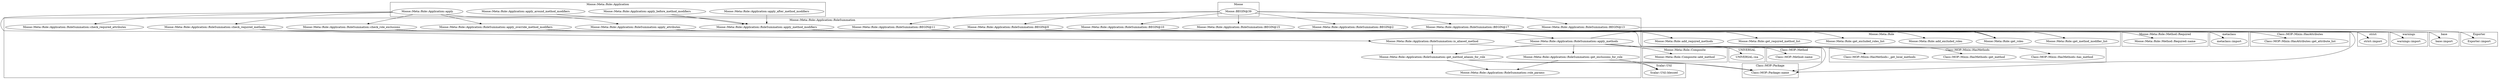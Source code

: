 digraph {
graph [overlap=false]
subgraph cluster_Moose_Meta_Role_Composite {
	label="Moose::Meta::Role::Composite";
	"Moose::Meta::Role::Composite::add_method";
}
subgraph cluster_warnings {
	label="warnings";
	"warnings::import";
}
subgraph cluster_Class_MOP_Mixin_HasMethods {
	label="Class::MOP::Mixin::HasMethods";
	"Class::MOP::Mixin::HasMethods::has_method";
	"Class::MOP::Mixin::HasMethods::get_method";
	"Class::MOP::Mixin::HasMethods::_get_local_methods";
}
subgraph cluster_Moose_Meta_Role {
	label="Moose::Meta::Role";
	"Moose::Meta::Role::get_method_modifier_list";
	"Moose::Meta::Role::get_required_method_list";
	"Moose::Meta::Role::get_excluded_roles_list";
	"Moose::Meta::Role::get_roles";
	"Moose::Meta::Role::add_excluded_roles";
	"Moose::Meta::Role::add_required_methods";
}
subgraph cluster_Moose {
	label="Moose";
	"Moose::BEGIN@39";
}
subgraph cluster_Moose_Meta_Role_Application_RoleSummation {
	label="Moose::Meta::Role::Application::RoleSummation";
	"Moose::Meta::Role::Application::RoleSummation::check_required_methods";
	"Moose::Meta::Role::Application::RoleSummation::BEGIN@11";
	"Moose::Meta::Role::Application::RoleSummation::apply_attributes";
	"Moose::Meta::Role::Application::RoleSummation::check_required_attributes";
	"Moose::Meta::Role::Application::RoleSummation::check_role_exclusions";
	"Moose::Meta::Role::Application::RoleSummation::apply_method_modifiers";
	"Moose::Meta::Role::Application::RoleSummation::apply_override_method_modifiers";
	"Moose::Meta::Role::Application::RoleSummation::BEGIN@9";
	"Moose::Meta::Role::Application::RoleSummation::apply_methods";
	"Moose::Meta::Role::Application::RoleSummation::get_exclusions_for_role";
	"Moose::Meta::Role::Application::RoleSummation::BEGIN@10";
	"Moose::Meta::Role::Application::RoleSummation::get_method_aliases_for_role";
	"Moose::Meta::Role::Application::RoleSummation::is_aliased_method";
	"Moose::Meta::Role::Application::RoleSummation::BEGIN@17";
	"Moose::Meta::Role::Application::RoleSummation::role_params";
	"Moose::Meta::Role::Application::RoleSummation::BEGIN@13";
	"Moose::Meta::Role::Application::RoleSummation::BEGIN@2";
	"Moose::Meta::Role::Application::RoleSummation::BEGIN@15";
}
subgraph cluster_metaclass {
	label="metaclass";
	"metaclass::import";
}
subgraph cluster_Scalar_Util {
	label="Scalar::Util";
	"Scalar::Util::blessed";
}
subgraph cluster_UNIVERSAL {
	label="UNIVERSAL";
	"UNIVERSAL::isa";
}
subgraph cluster_base {
	label="base";
	"base::import";
}
subgraph cluster_strict {
	label="strict";
	"strict::import";
}
subgraph cluster_Exporter {
	label="Exporter";
	"Exporter::import";
}
subgraph cluster_Class_MOP_Package {
	label="Class::MOP::Package";
	"Class::MOP::Package::name";
}
subgraph cluster_Moose_Meta_Role_Method_Required {
	label="Moose::Meta::Role::Method::Required";
	"Moose::Meta::Role::Method::Required::name";
}
subgraph cluster_Class_MOP_Mixin_HasAttributes {
	label="Class::MOP::Mixin::HasAttributes";
	"Class::MOP::Mixin::HasAttributes::get_attribute_list";
}
subgraph cluster_Class_MOP_Method {
	label="Class::MOP::Method";
	"Class::MOP::Method::name";
}
subgraph cluster_Moose_Meta_Role_Application {
	label="Moose::Meta::Role::Application";
	"Moose::Meta::Role::Application::apply_before_method_modifiers";
	"Moose::Meta::Role::Application::apply_around_method_modifiers";
	"Moose::Meta::Role::Application::apply_after_method_modifiers";
	"Moose::Meta::Role::Application::apply";
}
"Moose::Meta::Role::Application::RoleSummation::BEGIN@13" -> "Exporter::import";
"Moose::BEGIN@39" -> "Moose::Meta::Role::Application::RoleSummation::BEGIN@13";
"Moose::Meta::Role::Application::RoleSummation::apply_attributes" -> "Class::MOP::Mixin::HasAttributes::get_attribute_list";
"Moose::BEGIN@39" -> "Moose::Meta::Role::Application::RoleSummation::BEGIN@9";
"Moose::Meta::Role::Application::RoleSummation::get_exclusions_for_role" -> "Scalar::Util::blessed";
"Moose::Meta::Role::Application::RoleSummation::get_method_aliases_for_role" -> "Scalar::Util::blessed";
"Moose::Meta::Role::Application::RoleSummation::check_role_exclusions" -> "Moose::Meta::Role::get_excluded_roles_list";
"Moose::Meta::Role::Application::RoleSummation::BEGIN@11" -> "metaclass::import";
"Moose::Meta::Role::Application::apply" -> "Moose::Meta::Role::Application::RoleSummation::check_required_attributes";
"Moose::Meta::Role::Application::RoleSummation::check_required_methods" -> "Moose::Meta::Role::add_required_methods";
"Moose::BEGIN@39" -> "Moose::Meta::Role::Application::RoleSummation::BEGIN@10";
"Moose::Meta::Role::Application::RoleSummation::apply_methods" -> "Class::MOP::Method::name";
"Moose::Meta::Role::Application::RoleSummation::check_required_methods" -> "Class::MOP::Mixin::HasMethods::has_method";
"Moose::BEGIN@39" -> "Moose::Meta::Role::Application::RoleSummation::BEGIN@15";
"Moose::Meta::Role::Application::RoleSummation::BEGIN@17" -> "base::import";
"Moose::Meta::Role::Application::RoleSummation::BEGIN@10" -> "warnings::import";
"Moose::Meta::Role::Application::RoleSummation::check_role_exclusions" -> "Moose::Meta::Role::add_excluded_roles";
"Moose::Meta::Role::Application::RoleSummation::apply_override_method_modifiers" -> "Moose::Meta::Role::get_method_modifier_list";
"Moose::Meta::Role::Application::RoleSummation::apply_method_modifiers" -> "Moose::Meta::Role::get_method_modifier_list";
"Moose::BEGIN@39" -> "Moose::Meta::Role::Application::RoleSummation::BEGIN@2";
"Moose::Meta::Role::Application::RoleSummation::check_role_exclusions" -> "Class::MOP::Package::name";
"Moose::Meta::Role::Application::RoleSummation::get_exclusions_for_role" -> "Class::MOP::Package::name";
"Moose::Meta::Role::Application::RoleSummation::get_method_aliases_for_role" -> "Class::MOP::Package::name";
"Moose::Meta::Role::Application::RoleSummation::is_aliased_method" -> "Class::MOP::Package::name";
"Moose::Meta::Role::Application::apply_before_method_modifiers" -> "Moose::Meta::Role::Application::RoleSummation::apply_method_modifiers";
"Moose::Meta::Role::Application::apply_after_method_modifiers" -> "Moose::Meta::Role::Application::RoleSummation::apply_method_modifiers";
"Moose::Meta::Role::Application::apply_around_method_modifiers" -> "Moose::Meta::Role::Application::RoleSummation::apply_method_modifiers";
"Moose::Meta::Role::Application::RoleSummation::BEGIN@9" -> "strict::import";
"Moose::Meta::Role::Application::apply" -> "Moose::Meta::Role::Application::RoleSummation::apply_attributes";
"Moose::Meta::Role::Application::RoleSummation::apply_methods" -> "Moose::Meta::Role::Composite::add_method";
"Moose::Meta::Role::Application::RoleSummation::apply_methods" -> "Class::MOP::Mixin::HasMethods::_get_local_methods";
"Moose::BEGIN@39" -> "Moose::Meta::Role::Application::RoleSummation::BEGIN@11";
"Moose::Meta::Role::Application::RoleSummation::apply_methods" -> "Class::MOP::Mixin::HasMethods::get_method";
"Moose::Meta::Role::Application::apply" -> "Moose::Meta::Role::Application::RoleSummation::check_required_methods";
"Moose::Meta::Role::Application::RoleSummation::apply_methods" -> "Moose::Meta::Role::Application::RoleSummation::get_exclusions_for_role";
"Moose::Meta::Role::Application::RoleSummation::is_aliased_method" -> "Moose::Meta::Role::Application::RoleSummation::get_method_aliases_for_role";
"Moose::Meta::Role::Application::RoleSummation::apply_methods" -> "Moose::Meta::Role::Application::RoleSummation::get_method_aliases_for_role";
"Moose::Meta::Role::Application::apply" -> "Moose::Meta::Role::Application::RoleSummation::check_role_exclusions";
"Moose::BEGIN@39" -> "Moose::Meta::Role::Application::RoleSummation::BEGIN@17";
"Moose::Meta::Role::Application::RoleSummation::check_required_methods" -> "Moose::Meta::Role::Method::Required::name";
"Moose::Meta::Role::Application::RoleSummation::apply_methods" -> "UNIVERSAL::isa";
"Moose::Meta::Role::Application::RoleSummation::check_required_methods" -> "Moose::Meta::Role::get_required_method_list";
"Moose::Meta::Role::Application::apply" -> "Moose::Meta::Role::Application::RoleSummation::apply_override_method_modifiers";
"Moose::Meta::Role::Application::apply" -> "Moose::Meta::Role::Application::RoleSummation::apply_methods";
"Moose::Meta::Role::Application::RoleSummation::check_required_methods" -> "Moose::Meta::Role::Application::RoleSummation::is_aliased_method";
"Moose::Meta::Role::Application::RoleSummation::get_method_aliases_for_role" -> "Moose::Meta::Role::Application::RoleSummation::role_params";
"Moose::Meta::Role::Application::RoleSummation::get_exclusions_for_role" -> "Moose::Meta::Role::Application::RoleSummation::role_params";
"Moose::Meta::Role::Application::RoleSummation::check_required_methods" -> "Moose::Meta::Role::get_roles";
"Moose::Meta::Role::Application::RoleSummation::apply_override_method_modifiers" -> "Moose::Meta::Role::get_roles";
"Moose::Meta::Role::Application::RoleSummation::apply_attributes" -> "Moose::Meta::Role::get_roles";
"Moose::Meta::Role::Application::RoleSummation::apply_methods" -> "Moose::Meta::Role::get_roles";
"Moose::Meta::Role::Application::RoleSummation::check_role_exclusions" -> "Moose::Meta::Role::get_roles";
"Moose::Meta::Role::Application::RoleSummation::apply_method_modifiers" -> "Moose::Meta::Role::get_roles";
}
